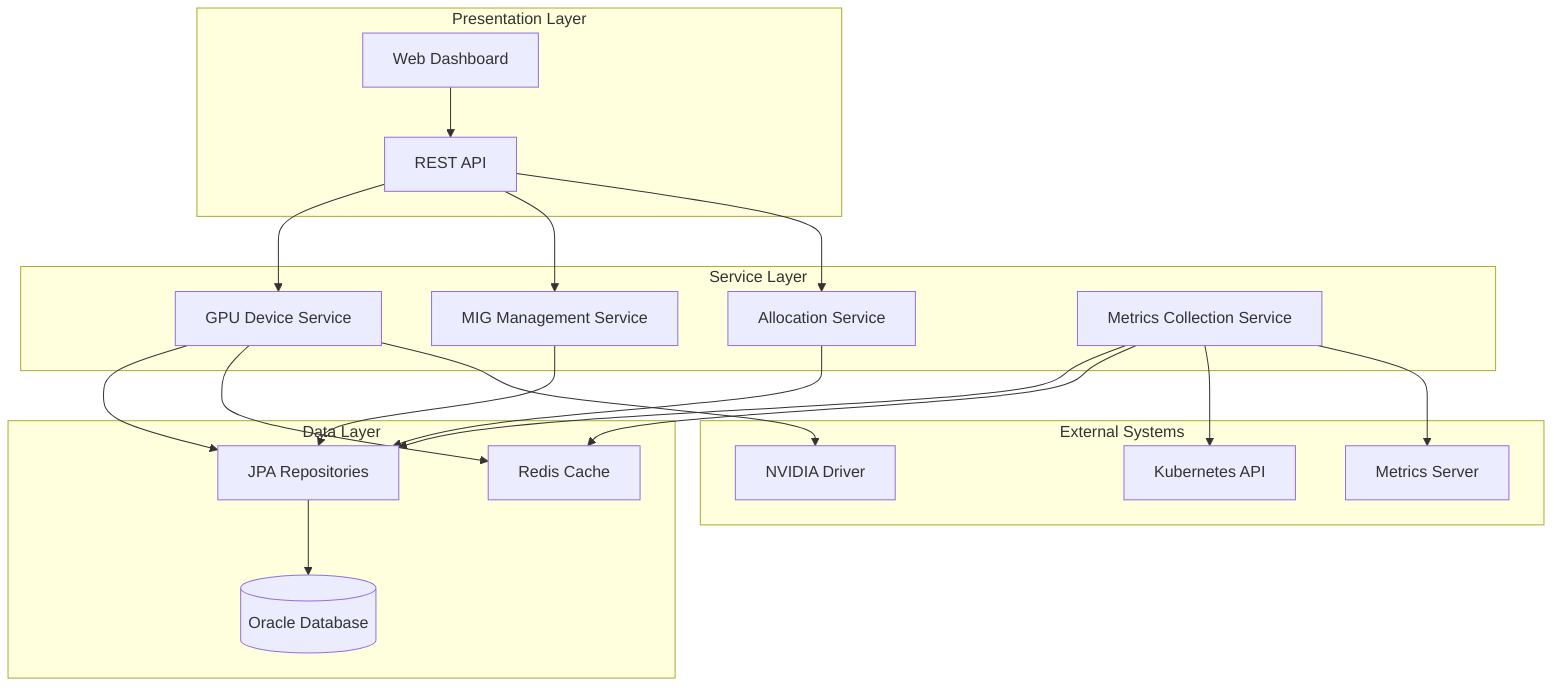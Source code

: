 %% 3. 컴포넌트 다이어그램 - 시스템 아키텍처
graph TB
    subgraph "Presentation Layer"
        WebUI[Web Dashboard]
        RestAPI[REST API]
    end
    
    subgraph "Service Layer"
        GpuDeviceService[GPU Device Service]
        MigService[MIG Management Service]
        AllocationService[Allocation Service]
        MetricsService[Metrics Collection Service]
    end
    
    subgraph "Data Layer"
        Repository[JPA Repositories]
        Oracle[(Oracle Database)]
        Cache[Redis Cache]
    end
    
    subgraph "External Systems"
        K8sAPI[Kubernetes API]
        MetricsServer[Metrics Server]
        NvidiaDriver[NVIDIA Driver]
    end
    
    %% 연결
    WebUI --> RestAPI
    RestAPI --> GpuDeviceService
    RestAPI --> MigService
    RestAPI --> AllocationService
    
    GpuDeviceService --> Repository
    MigService --> Repository
    AllocationService --> Repository
    MetricsService --> Repository
    
    Repository --> Oracle
    GpuDeviceService --> Cache
    MetricsService --> Cache
    
    MetricsService --> K8sAPI
    MetricsService --> MetricsServer
    GpuDeviceService --> NvidiaDriver